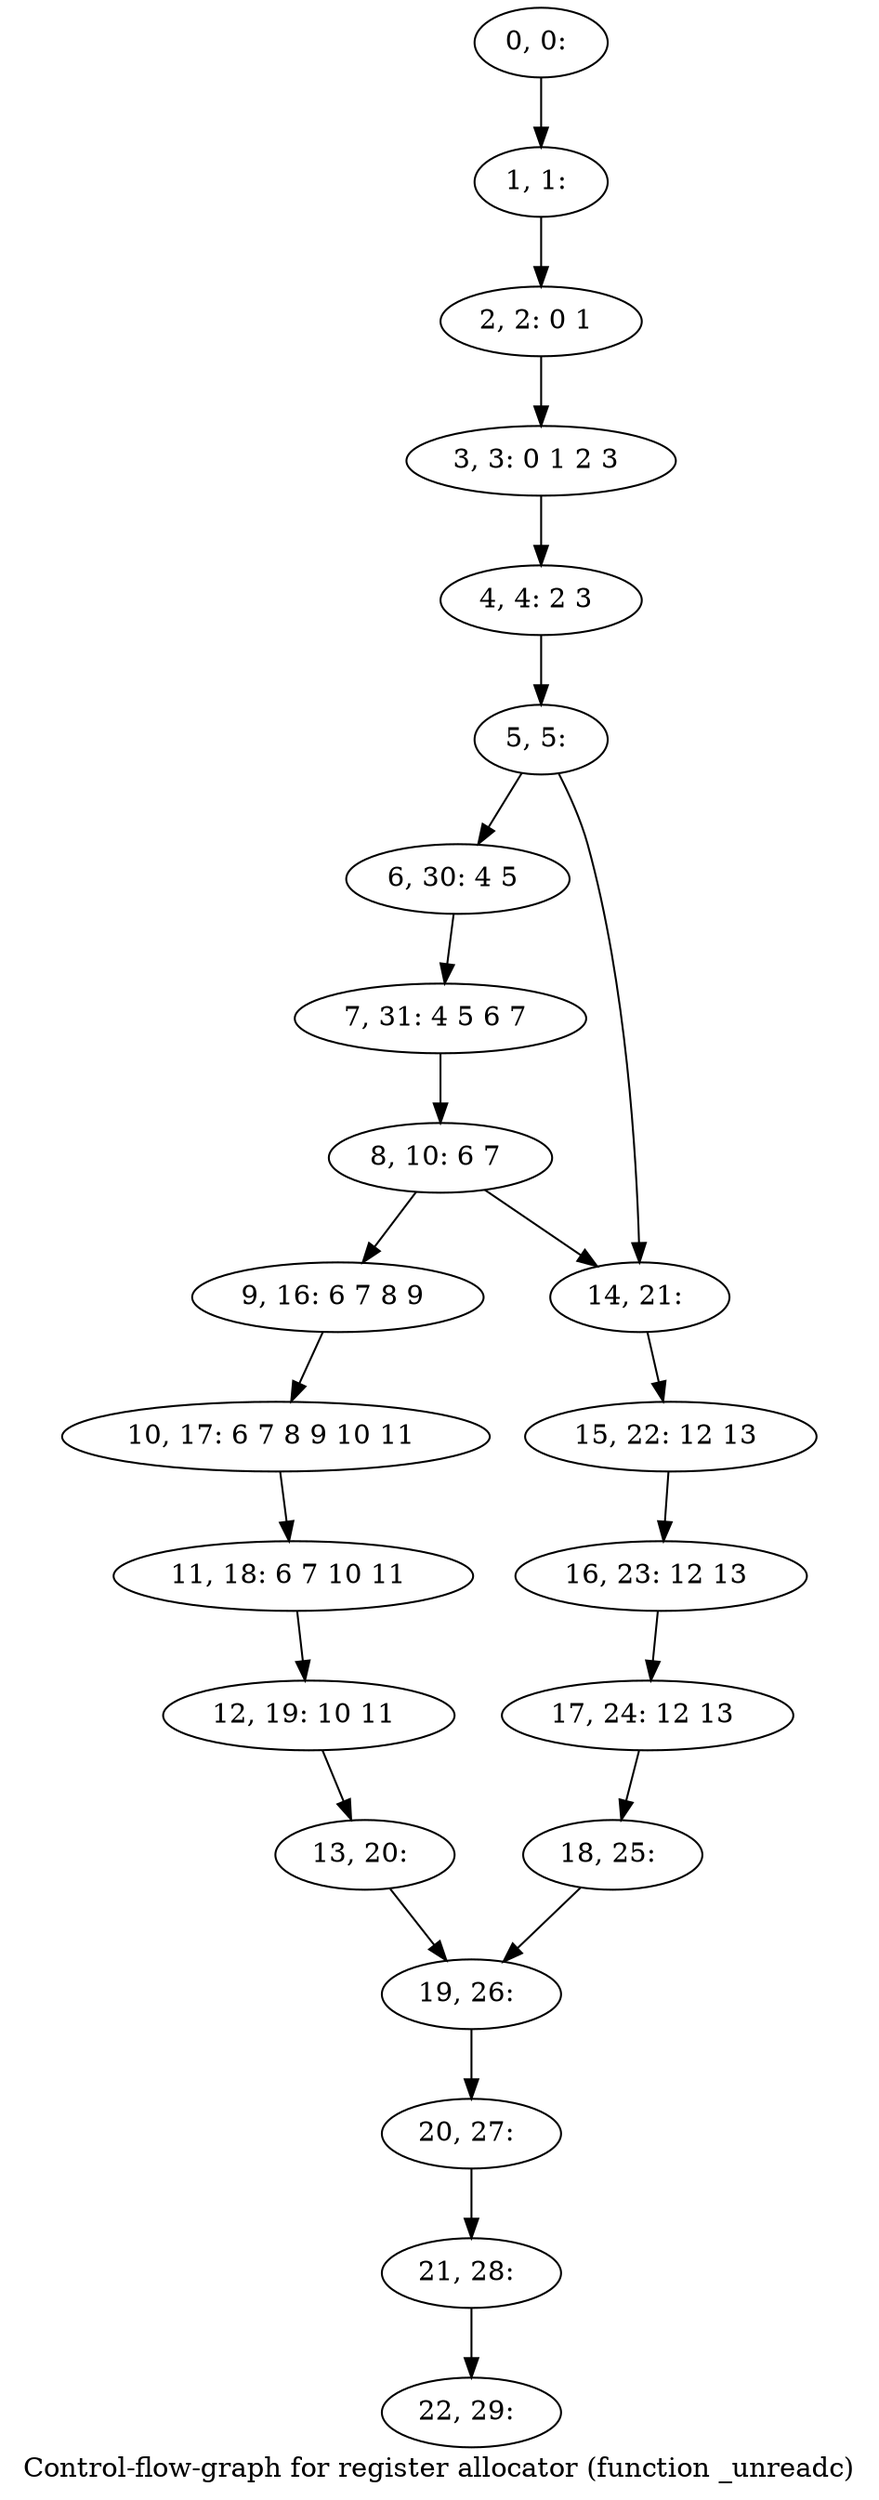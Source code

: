 digraph G {
graph [label="Control-flow-graph for register allocator (function _unreadc)"]
0[label="0, 0: "];
1[label="1, 1: "];
2[label="2, 2: 0 1 "];
3[label="3, 3: 0 1 2 3 "];
4[label="4, 4: 2 3 "];
5[label="5, 5: "];
6[label="6, 30: 4 5 "];
7[label="7, 31: 4 5 6 7 "];
8[label="8, 10: 6 7 "];
9[label="9, 16: 6 7 8 9 "];
10[label="10, 17: 6 7 8 9 10 11 "];
11[label="11, 18: 6 7 10 11 "];
12[label="12, 19: 10 11 "];
13[label="13, 20: "];
14[label="14, 21: "];
15[label="15, 22: 12 13 "];
16[label="16, 23: 12 13 "];
17[label="17, 24: 12 13 "];
18[label="18, 25: "];
19[label="19, 26: "];
20[label="20, 27: "];
21[label="21, 28: "];
22[label="22, 29: "];
0->1 ;
1->2 ;
2->3 ;
3->4 ;
4->5 ;
5->6 ;
5->14 ;
6->7 ;
7->8 ;
8->9 ;
8->14 ;
9->10 ;
10->11 ;
11->12 ;
12->13 ;
13->19 ;
14->15 ;
15->16 ;
16->17 ;
17->18 ;
18->19 ;
19->20 ;
20->21 ;
21->22 ;
}
